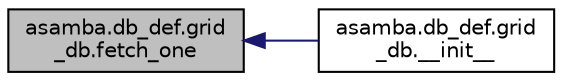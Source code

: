 digraph "asamba.db_def.grid_db.fetch_one"
{
  edge [fontname="Helvetica",fontsize="10",labelfontname="Helvetica",labelfontsize="10"];
  node [fontname="Helvetica",fontsize="10",shape=record];
  rankdir="LR";
  Node37 [label="asamba.db_def.grid\l_db.fetch_one",height=0.2,width=0.4,color="black", fillcolor="grey75", style="filled", fontcolor="black"];
  Node37 -> Node38 [dir="back",color="midnightblue",fontsize="10",style="solid",fontname="Helvetica"];
  Node38 [label="asamba.db_def.grid\l_db.__init__",height=0.2,width=0.4,color="black", fillcolor="white", style="filled",URL="$classasamba_1_1db__def_1_1grid__db.html#a12b1aeeefe8ddf8d57ccf1dcdcd005c9"];
}
